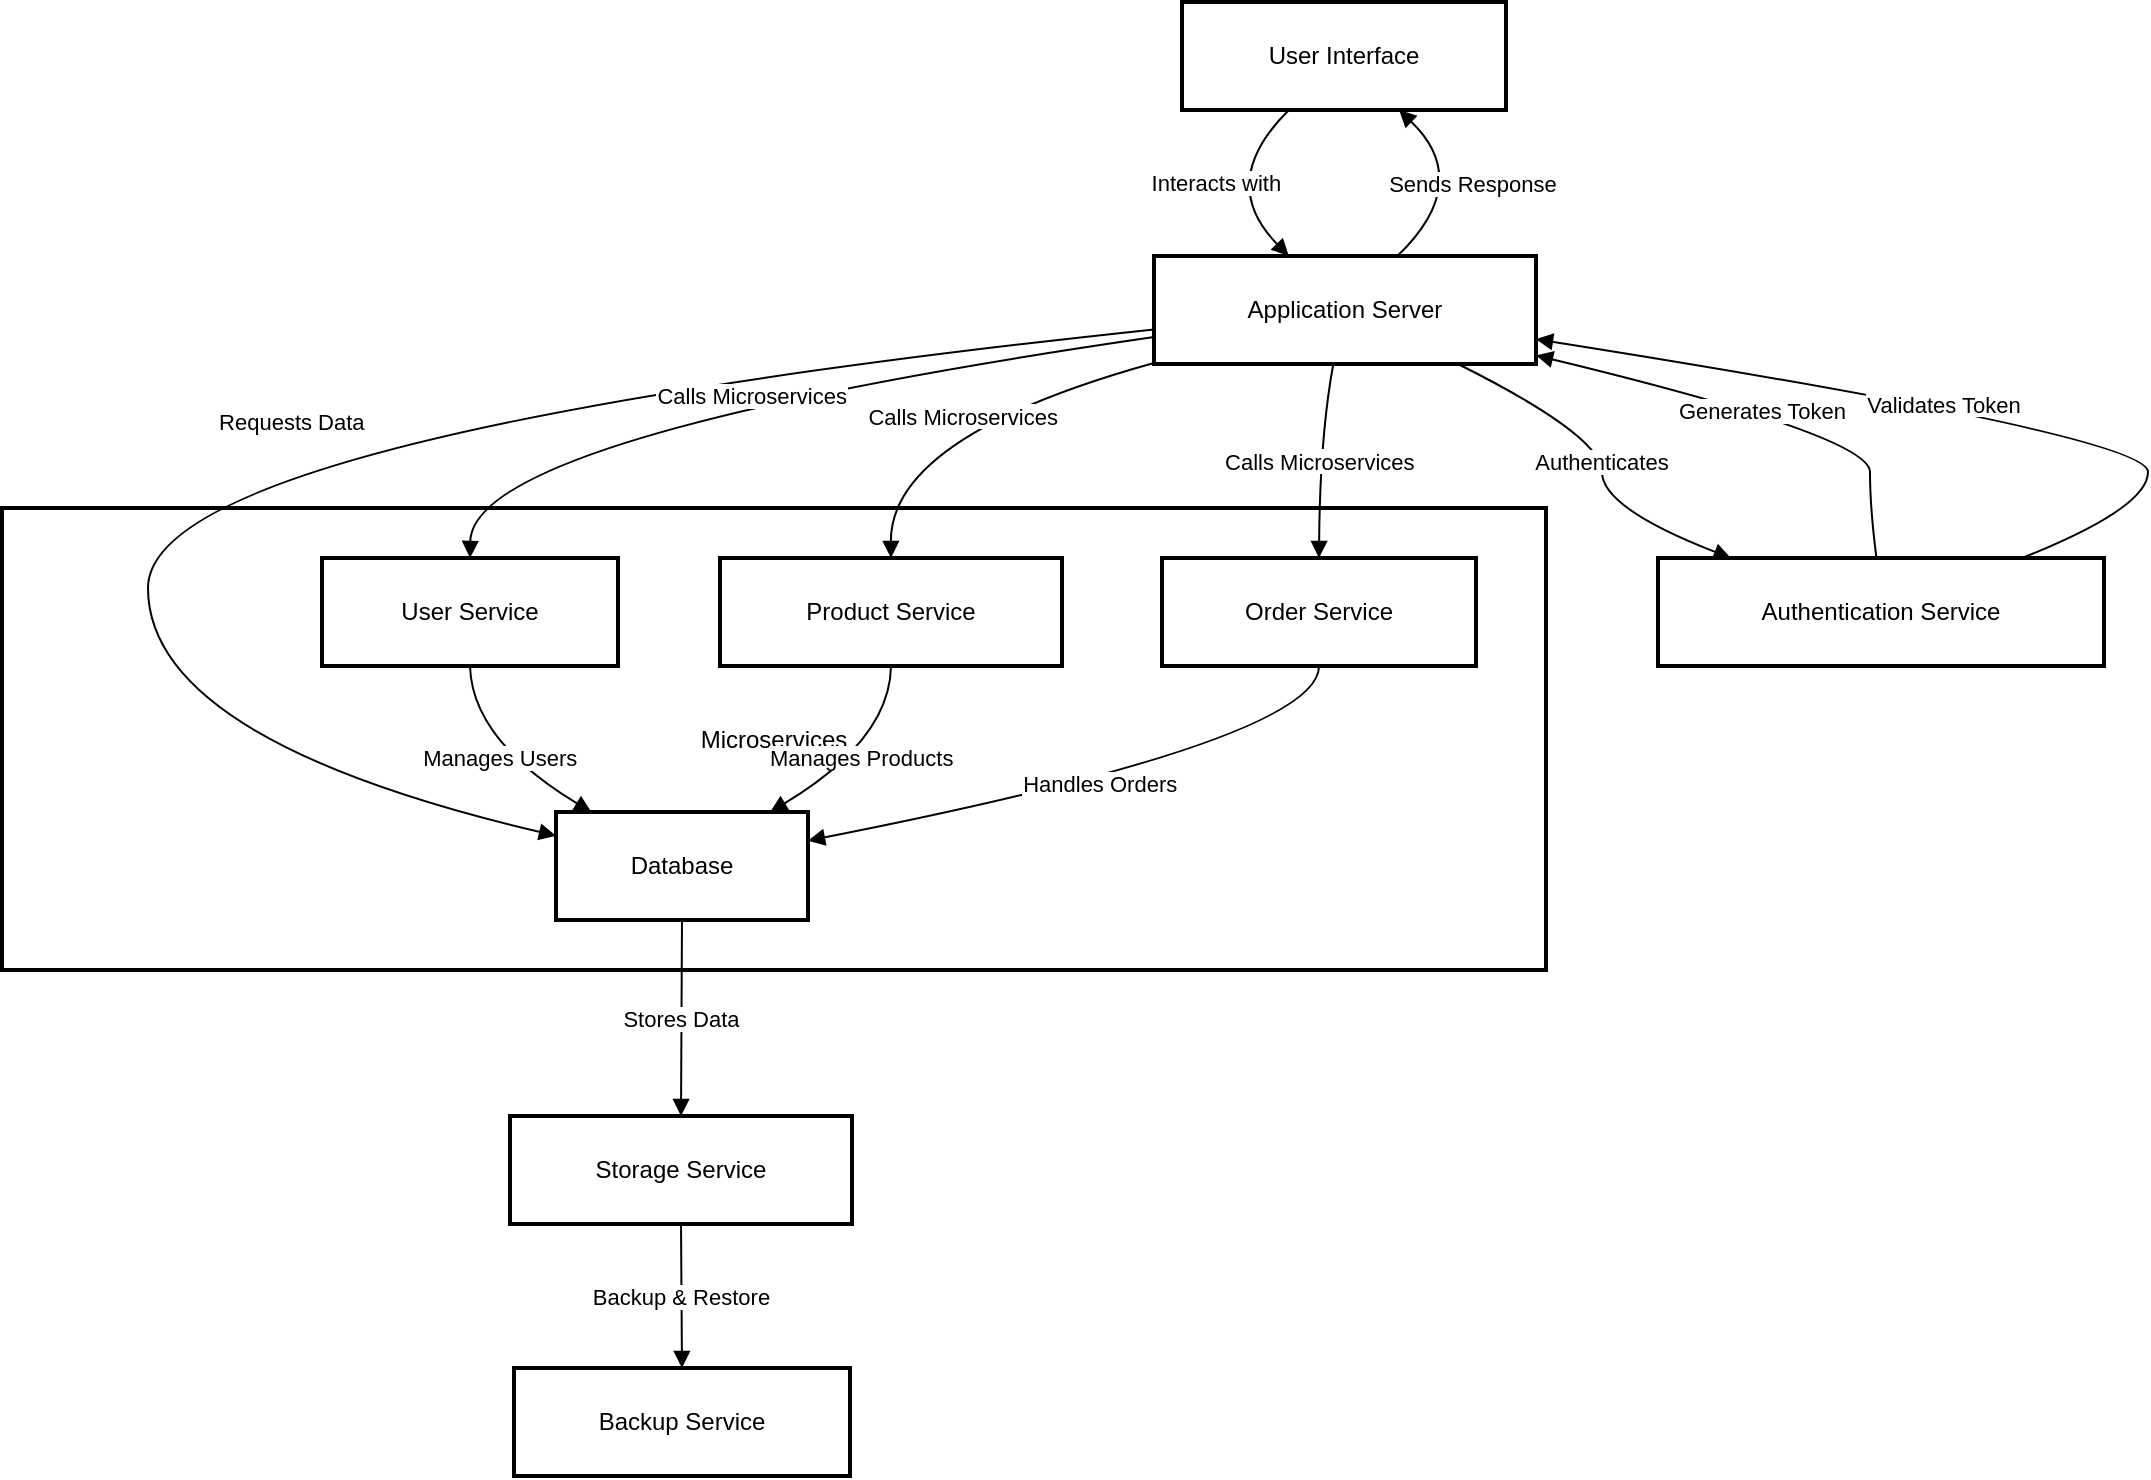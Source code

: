 <mxfile version="26.2.12">
  <diagram name="Page-1" id="zA3kEuPd9NCNwCESQ-Pc">
    <mxGraphModel>
      <root>
        <mxCell id="0" />
        <mxCell id="1" parent="0" />
        <mxCell id="2" value="Microservices" style="whiteSpace=wrap;strokeWidth=2;" vertex="1" parent="1">
          <mxGeometry x="8" y="261" width="772" height="231" as="geometry" />
        </mxCell>
        <mxCell id="3" value="User Interface" style="whiteSpace=wrap;strokeWidth=2;" vertex="1" parent="1">
          <mxGeometry x="598" y="8" width="162" height="54" as="geometry" />
        </mxCell>
        <mxCell id="4" value="Application Server" style="whiteSpace=wrap;strokeWidth=2;" vertex="1" parent="1">
          <mxGeometry x="584" y="135" width="191" height="54" as="geometry" />
        </mxCell>
        <mxCell id="5" value="Database" style="whiteSpace=wrap;strokeWidth=2;" vertex="1" parent="1">
          <mxGeometry x="285" y="413" width="126" height="54" as="geometry" />
        </mxCell>
        <mxCell id="6" value="Storage Service" style="whiteSpace=wrap;strokeWidth=2;" vertex="1" parent="1">
          <mxGeometry x="262" y="565" width="171" height="54" as="geometry" />
        </mxCell>
        <mxCell id="7" value="Backup Service" style="whiteSpace=wrap;strokeWidth=2;" vertex="1" parent="1">
          <mxGeometry x="264" y="691" width="168" height="54" as="geometry" />
        </mxCell>
        <mxCell id="8" value="Authentication Service" style="whiteSpace=wrap;strokeWidth=2;" vertex="1" parent="1">
          <mxGeometry x="836" y="286" width="223" height="54" as="geometry" />
        </mxCell>
        <mxCell id="9" value="User Service" style="whiteSpace=wrap;strokeWidth=2;" vertex="1" parent="1">
          <mxGeometry x="168" y="286" width="148" height="54" as="geometry" />
        </mxCell>
        <mxCell id="10" value="Product Service" style="whiteSpace=wrap;strokeWidth=2;" vertex="1" parent="1">
          <mxGeometry x="367" y="286" width="171" height="54" as="geometry" />
        </mxCell>
        <mxCell id="11" value="Order Service" style="whiteSpace=wrap;strokeWidth=2;" vertex="1" parent="1">
          <mxGeometry x="588" y="286" width="157" height="54" as="geometry" />
        </mxCell>
        <mxCell id="12" value="Interacts with" style="curved=1;startArrow=none;endArrow=block;exitX=0.33;exitY=1;entryX=0.35;entryY=-0.01;" edge="1" parent="1" source="3" target="4">
          <mxGeometry relative="1" as="geometry">
            <Array as="points">
              <mxPoint x="615" y="98" />
            </Array>
          </mxGeometry>
        </mxCell>
        <mxCell id="13" value="Requests Data" style="curved=1;startArrow=none;endArrow=block;exitX=0;exitY=0.68;entryX=0;entryY=0.22;" edge="1" parent="1" source="4" target="5">
          <mxGeometry relative="1" as="geometry">
            <Array as="points">
              <mxPoint x="81" y="225" />
              <mxPoint x="81" y="377" />
            </Array>
          </mxGeometry>
        </mxCell>
        <mxCell id="14" value="Sends Response" style="curved=1;startArrow=none;endArrow=block;exitX=0.64;exitY=-0.01;entryX=0.67;entryY=1;" edge="1" parent="1" source="4" target="3">
          <mxGeometry relative="1" as="geometry">
            <Array as="points">
              <mxPoint x="744" y="98" />
            </Array>
          </mxGeometry>
        </mxCell>
        <mxCell id="15" value="Stores Data" style="curved=1;startArrow=none;endArrow=block;exitX=0.5;exitY=1;entryX=0.5;entryY=-0.01;" edge="1" parent="1" source="5" target="6">
          <mxGeometry relative="1" as="geometry">
            <Array as="points" />
          </mxGeometry>
        </mxCell>
        <mxCell id="16" value="Backup &amp; Restore" style="curved=1;startArrow=none;endArrow=block;exitX=0.5;exitY=0.99;entryX=0.5;entryY=0.01;" edge="1" parent="1" source="6" target="7">
          <mxGeometry relative="1" as="geometry">
            <Array as="points" />
          </mxGeometry>
        </mxCell>
        <mxCell id="17" value="Authenticates" style="curved=1;startArrow=none;endArrow=block;exitX=0.79;exitY=0.99;entryX=0.17;entryY=0.01;" edge="1" parent="1" source="4" target="8">
          <mxGeometry relative="1" as="geometry">
            <Array as="points">
              <mxPoint x="808" y="225" />
              <mxPoint x="808" y="261" />
            </Array>
          </mxGeometry>
        </mxCell>
        <mxCell id="18" value="Generates Token" style="curved=1;startArrow=none;endArrow=block;exitX=0.49;exitY=0.01;entryX=1;entryY=0.92;" edge="1" parent="1" source="8" target="4">
          <mxGeometry relative="1" as="geometry">
            <Array as="points">
              <mxPoint x="942" y="261" />
              <mxPoint x="942" y="225" />
            </Array>
          </mxGeometry>
        </mxCell>
        <mxCell id="19" value="Validates Token" style="curved=1;startArrow=none;endArrow=block;exitX=0.81;exitY=0.01;entryX=1;entryY=0.77;" edge="1" parent="1" source="8" target="4">
          <mxGeometry relative="1" as="geometry">
            <Array as="points">
              <mxPoint x="1081" y="261" />
              <mxPoint x="1081" y="225" />
            </Array>
          </mxGeometry>
        </mxCell>
        <mxCell id="20" value="Manages Users" style="curved=1;startArrow=none;endArrow=block;exitX=0.5;exitY=1.01;entryX=0.14;entryY=0;" edge="1" parent="1" source="9" target="5">
          <mxGeometry relative="1" as="geometry">
            <Array as="points">
              <mxPoint x="243" y="377" />
            </Array>
          </mxGeometry>
        </mxCell>
        <mxCell id="21" value="Manages Products" style="curved=1;startArrow=none;endArrow=block;exitX=0.5;exitY=1.01;entryX=0.85;entryY=0;" edge="1" parent="1" source="10" target="5">
          <mxGeometry relative="1" as="geometry">
            <Array as="points">
              <mxPoint x="452" y="377" />
            </Array>
          </mxGeometry>
        </mxCell>
        <mxCell id="22" value="Handles Orders" style="curved=1;startArrow=none;endArrow=block;exitX=0.5;exitY=1.01;entryX=0.99;entryY=0.27;" edge="1" parent="1" source="11" target="5">
          <mxGeometry relative="1" as="geometry">
            <Array as="points">
              <mxPoint x="667" y="377" />
            </Array>
          </mxGeometry>
        </mxCell>
        <mxCell id="23" value="Calls Microservices" style="curved=1;startArrow=none;endArrow=block;exitX=0;exitY=0.75;entryX=0.5;entryY=0.01;" edge="1" parent="1" source="4" target="9">
          <mxGeometry relative="1" as="geometry">
            <Array as="points">
              <mxPoint x="243" y="225" />
            </Array>
          </mxGeometry>
        </mxCell>
        <mxCell id="24" value="Calls Microservices" style="curved=1;startArrow=none;endArrow=block;exitX=0;exitY=0.99;entryX=0.5;entryY=0.01;" edge="1" parent="1" source="4" target="10">
          <mxGeometry relative="1" as="geometry">
            <Array as="points">
              <mxPoint x="452" y="225" />
            </Array>
          </mxGeometry>
        </mxCell>
        <mxCell id="25" value="Calls Microservices" style="curved=1;startArrow=none;endArrow=block;exitX=0.47;exitY=0.99;entryX=0.5;entryY=0.01;" edge="1" parent="1" source="4" target="11">
          <mxGeometry relative="1" as="geometry">
            <Array as="points">
              <mxPoint x="667" y="225" />
            </Array>
          </mxGeometry>
        </mxCell>
      </root>
    </mxGraphModel>
  </diagram>
</mxfile>
